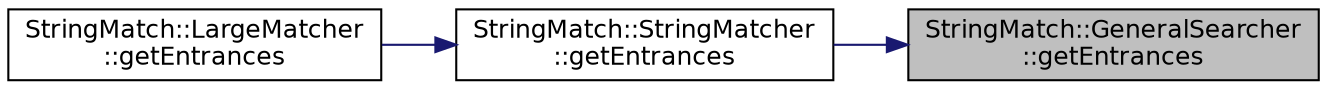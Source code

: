 digraph "StringMatch::GeneralSearcher::getEntrances"
{
 // INTERACTIVE_SVG=YES
 // LATEX_PDF_SIZE
  edge [fontname="Helvetica",fontsize="12",labelfontname="Helvetica",labelfontsize="12"];
  node [fontname="Helvetica",fontsize="12",shape=record];
  rankdir="RL";
  Node1 [label="StringMatch::GeneralSearcher\l::getEntrances",height=0.2,width=0.4,color="black", fillcolor="grey75", style="filled", fontcolor="black",tooltip="Complexity: O(|text| + |pattern|)"];
  Node1 -> Node2 [dir="back",color="midnightblue",fontsize="12",style="solid",fontname="Helvetica"];
  Node2 [label="StringMatch::StringMatcher\l::getEntrances",height=0.2,width=0.4,color="black", fillcolor="white", style="filled",URL="$a00906.html#a5954f674b0cfd1ddf5722a535075ce7f",tooltip=" "];
  Node2 -> Node3 [dir="back",color="midnightblue",fontsize="12",style="solid",fontname="Helvetica"];
  Node3 [label="StringMatch::LargeMatcher\l::getEntrances",height=0.2,width=0.4,color="black", fillcolor="white", style="filled",URL="$a00878.html#a23c48758e7997fa39fcc22cc72f9d444",tooltip="Complexity: O(|text|)"];
}
